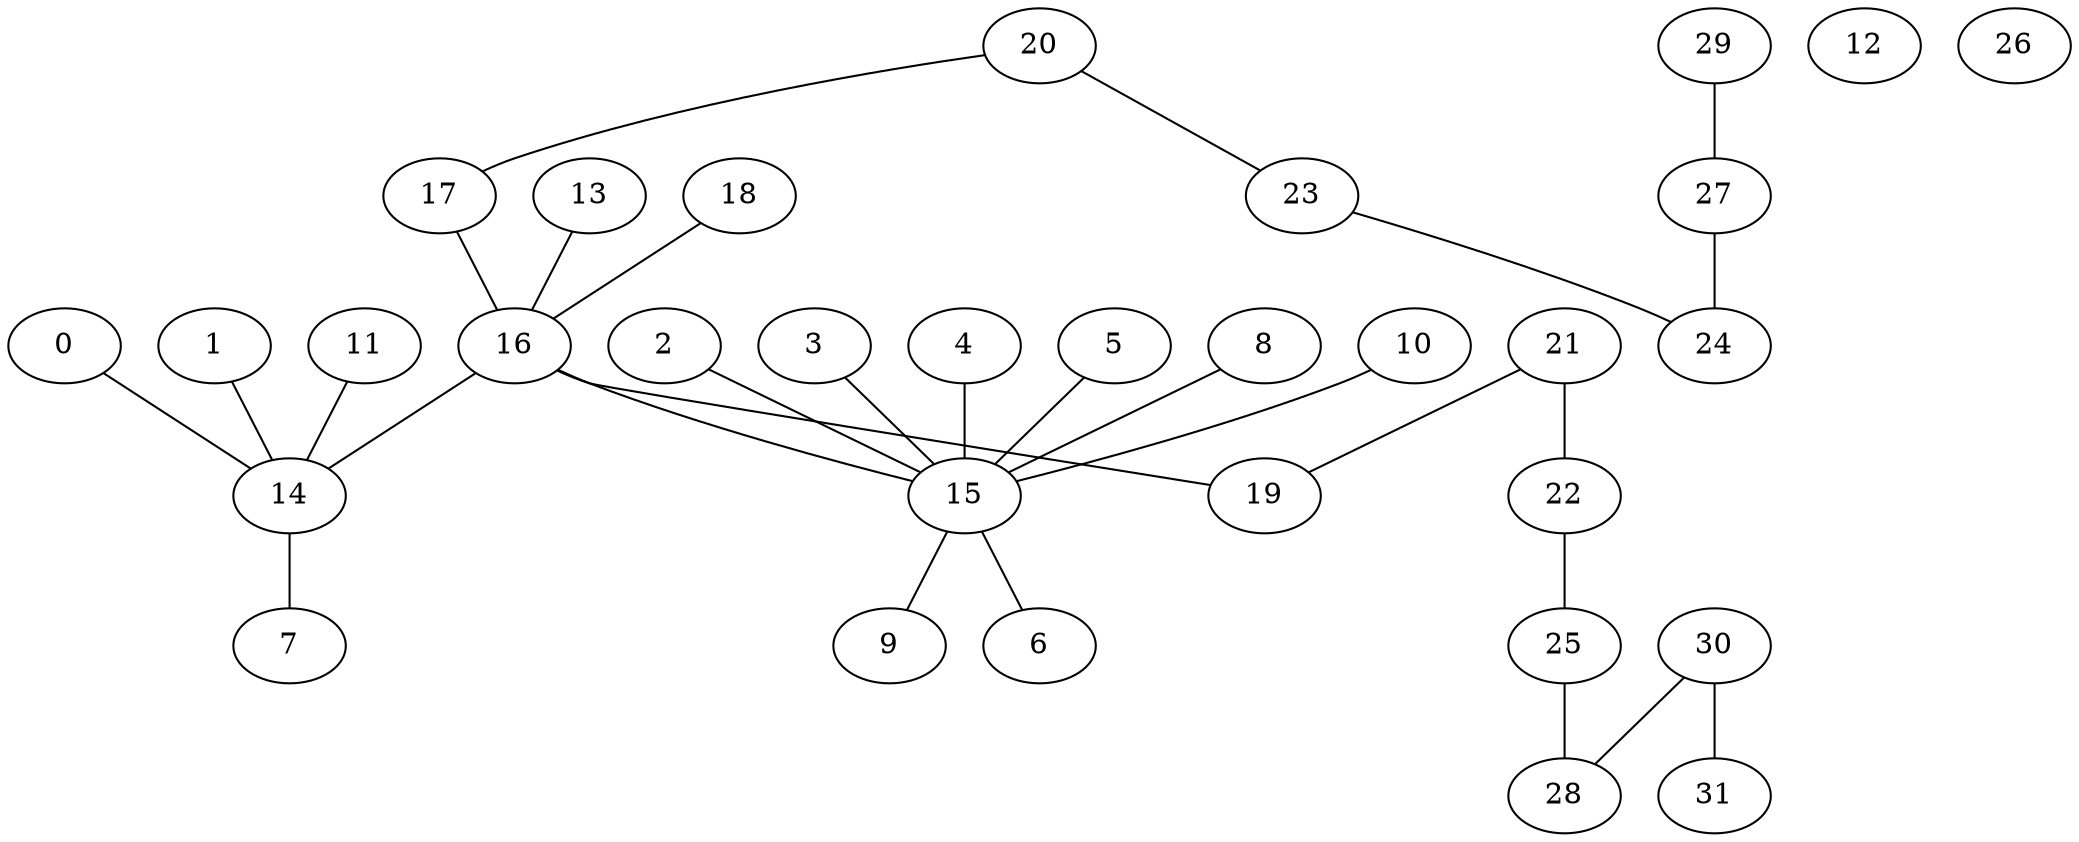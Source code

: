 graph circle250 {
0
1
2
3
4
5
6
7
8
9
10
11
12
13
14
15
16
17
18
19
20
21
22
23
24
25
26
27
28
29
30
31
0 -- 14
1 -- 14
10 -- 15
11 -- 14
13 -- 16
14 -- 7
15 -- 6
15 -- 9
16 -- 14
16 -- 15
16 -- 19
17 -- 16
18 -- 16
2 -- 15
20 -- 17
20 -- 23
21 -- 19
21 -- 22
22 -- 25
23 -- 24
25 -- 28
27 -- 24
29 -- 27
3 -- 15
30 -- 28
30 -- 31
4 -- 15
5 -- 15
8 -- 15
}